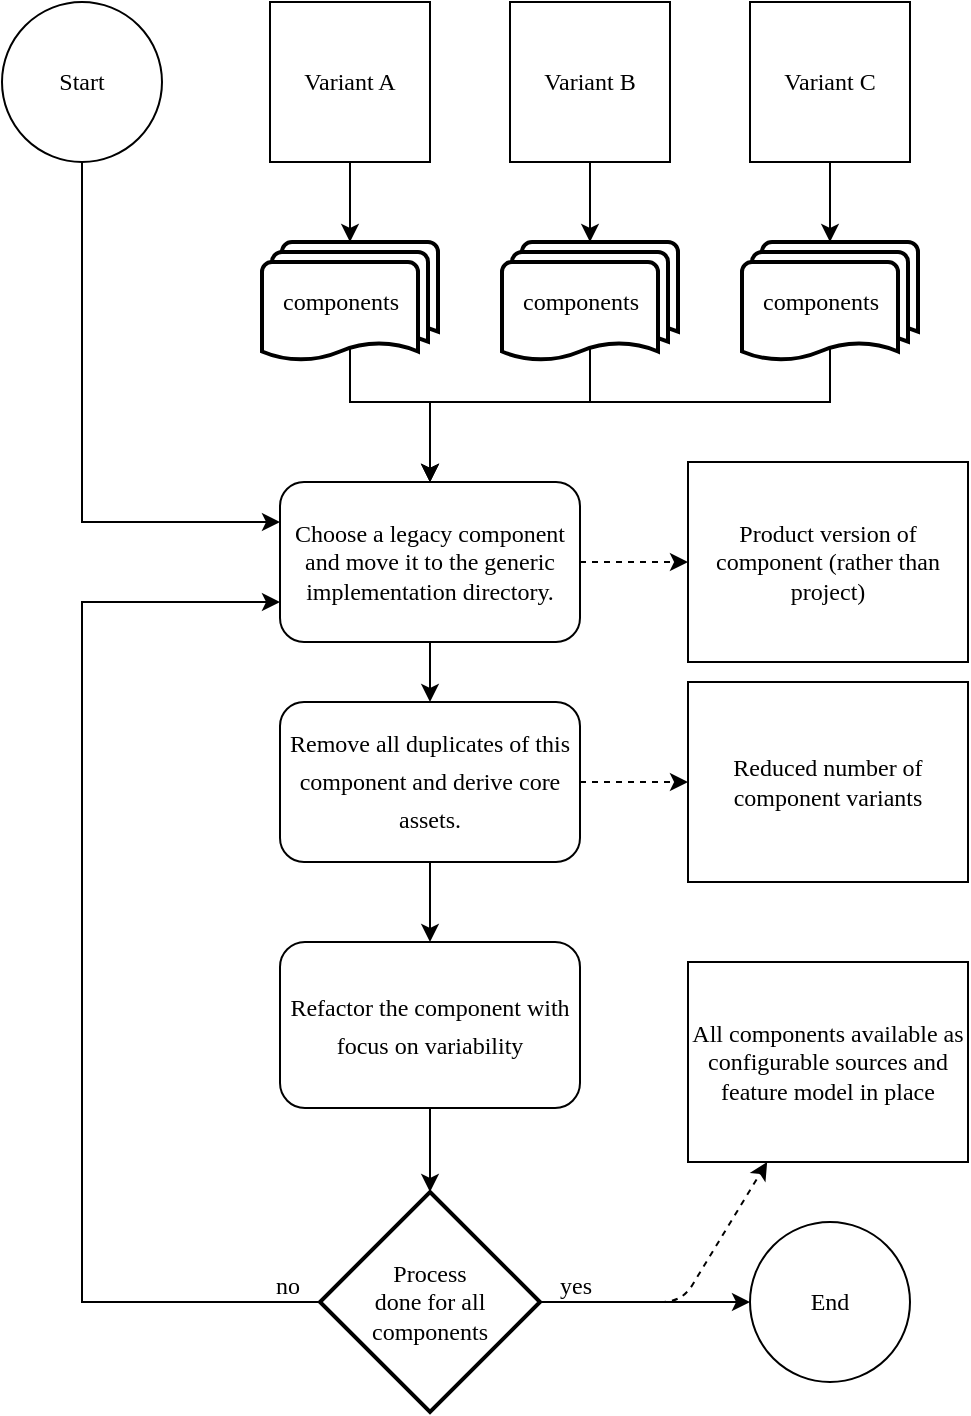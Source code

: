 <mxfile version="19.0.3" type="device"><diagram id="C5RBs43oDa-KdzZeNtuy" name="Page-1"><mxGraphModel dx="918" dy="854" grid="1" gridSize="10" guides="1" tooltips="1" connect="1" arrows="1" fold="1" page="1" pageScale="1" pageWidth="827" pageHeight="1169" math="0" shadow="0"><root><mxCell id="WIyWlLk6GJQsqaUBKTNV-0"/><mxCell id="WIyWlLk6GJQsqaUBKTNV-1" parent="WIyWlLk6GJQsqaUBKTNV-0"/><mxCell id="VoxJd4uK-XdwhxgM__9r-19" style="edgeStyle=orthogonalEdgeStyle;rounded=0;orthogonalLoop=1;jettySize=auto;html=1;exitX=0.5;exitY=1;exitDx=0;exitDy=0;entryX=0.5;entryY=0;entryDx=0;entryDy=0;entryPerimeter=0;fontFamily=Linux Libertine;" parent="WIyWlLk6GJQsqaUBKTNV-1" source="VoxJd4uK-XdwhxgM__9r-0" target="VoxJd4uK-XdwhxgM__9r-15" edge="1"><mxGeometry relative="1" as="geometry"/></mxCell><mxCell id="VoxJd4uK-XdwhxgM__9r-0" value="Variant A" style="whiteSpace=wrap;html=1;aspect=fixed;fontFamily=Linux Libertine;" parent="WIyWlLk6GJQsqaUBKTNV-1" vertex="1"><mxGeometry x="244" y="70" width="80" height="80" as="geometry"/></mxCell><mxCell id="VoxJd4uK-XdwhxgM__9r-20" style="edgeStyle=orthogonalEdgeStyle;rounded=0;orthogonalLoop=1;jettySize=auto;html=1;exitX=0.5;exitY=1;exitDx=0;exitDy=0;entryX=0.5;entryY=0;entryDx=0;entryDy=0;entryPerimeter=0;fontFamily=Linux Libertine;" parent="WIyWlLk6GJQsqaUBKTNV-1" source="VoxJd4uK-XdwhxgM__9r-1" target="VoxJd4uK-XdwhxgM__9r-17" edge="1"><mxGeometry relative="1" as="geometry"/></mxCell><mxCell id="VoxJd4uK-XdwhxgM__9r-1" value="Variant B" style="whiteSpace=wrap;html=1;aspect=fixed;fontFamily=Linux Libertine;" parent="WIyWlLk6GJQsqaUBKTNV-1" vertex="1"><mxGeometry x="364" y="70" width="80" height="80" as="geometry"/></mxCell><mxCell id="VoxJd4uK-XdwhxgM__9r-21" style="edgeStyle=orthogonalEdgeStyle;rounded=0;orthogonalLoop=1;jettySize=auto;html=1;exitX=0.5;exitY=1;exitDx=0;exitDy=0;entryX=0.5;entryY=0;entryDx=0;entryDy=0;entryPerimeter=0;fontFamily=Linux Libertine;" parent="WIyWlLk6GJQsqaUBKTNV-1" source="VoxJd4uK-XdwhxgM__9r-2" target="VoxJd4uK-XdwhxgM__9r-18" edge="1"><mxGeometry relative="1" as="geometry"/></mxCell><mxCell id="VoxJd4uK-XdwhxgM__9r-2" value="Variant C" style="whiteSpace=wrap;html=1;aspect=fixed;fontFamily=Linux Libertine;" parent="WIyWlLk6GJQsqaUBKTNV-1" vertex="1"><mxGeometry x="484" y="70" width="80" height="80" as="geometry"/></mxCell><mxCell id="VoxJd4uK-XdwhxgM__9r-63" style="edgeStyle=orthogonalEdgeStyle;rounded=0;orthogonalLoop=1;jettySize=auto;html=1;exitX=0.5;exitY=0.88;exitDx=0;exitDy=0;exitPerimeter=0;entryX=0.5;entryY=0;entryDx=0;entryDy=0;fontFamily=Linux Libertine;fontSize=12;fontColor=default;" parent="WIyWlLk6GJQsqaUBKTNV-1" source="VoxJd4uK-XdwhxgM__9r-15" target="VoxJd4uK-XdwhxgM__9r-22" edge="1"><mxGeometry relative="1" as="geometry"><Array as="points"><mxPoint x="284" y="270"/><mxPoint x="324" y="270"/></Array></mxGeometry></mxCell><mxCell id="VoxJd4uK-XdwhxgM__9r-15" value="components&amp;nbsp; &amp;nbsp;" style="strokeWidth=2;html=1;shape=mxgraph.flowchart.multi-document;whiteSpace=wrap;fontFamily=Linux Libertine;" parent="WIyWlLk6GJQsqaUBKTNV-1" vertex="1"><mxGeometry x="240" y="190" width="88" height="60" as="geometry"/></mxCell><mxCell id="VoxJd4uK-XdwhxgM__9r-64" style="edgeStyle=orthogonalEdgeStyle;rounded=0;orthogonalLoop=1;jettySize=auto;html=1;exitX=0.5;exitY=0.88;exitDx=0;exitDy=0;exitPerimeter=0;entryX=0.5;entryY=0;entryDx=0;entryDy=0;fontFamily=Linux Libertine;fontSize=12;fontColor=default;" parent="WIyWlLk6GJQsqaUBKTNV-1" source="VoxJd4uK-XdwhxgM__9r-17" target="VoxJd4uK-XdwhxgM__9r-22" edge="1"><mxGeometry relative="1" as="geometry"><Array as="points"><mxPoint x="404" y="270"/><mxPoint x="324" y="270"/></Array></mxGeometry></mxCell><mxCell id="VoxJd4uK-XdwhxgM__9r-17" value="components&amp;nbsp; &amp;nbsp;" style="strokeWidth=2;html=1;shape=mxgraph.flowchart.multi-document;whiteSpace=wrap;fontFamily=Linux Libertine;" parent="WIyWlLk6GJQsqaUBKTNV-1" vertex="1"><mxGeometry x="360" y="190" width="88" height="60" as="geometry"/></mxCell><mxCell id="VoxJd4uK-XdwhxgM__9r-62" style="edgeStyle=orthogonalEdgeStyle;rounded=0;orthogonalLoop=1;jettySize=auto;html=1;exitX=0.5;exitY=0.88;exitDx=0;exitDy=0;exitPerimeter=0;fontFamily=Linux Libertine;fontSize=12;fontColor=default;" parent="WIyWlLk6GJQsqaUBKTNV-1" source="VoxJd4uK-XdwhxgM__9r-18" target="VoxJd4uK-XdwhxgM__9r-22" edge="1"><mxGeometry relative="1" as="geometry"><Array as="points"><mxPoint x="524" y="270"/><mxPoint x="324" y="270"/></Array></mxGeometry></mxCell><mxCell id="VoxJd4uK-XdwhxgM__9r-18" value="components&amp;nbsp; &amp;nbsp;" style="strokeWidth=2;html=1;shape=mxgraph.flowchart.multi-document;whiteSpace=wrap;fontFamily=Linux Libertine;" parent="WIyWlLk6GJQsqaUBKTNV-1" vertex="1"><mxGeometry x="480" y="190" width="88" height="60" as="geometry"/></mxCell><mxCell id="VoxJd4uK-XdwhxgM__9r-86" style="edgeStyle=orthogonalEdgeStyle;rounded=0;orthogonalLoop=1;jettySize=auto;html=1;exitX=0.5;exitY=1;exitDx=0;exitDy=0;fontFamily=Linux Libertine;fontSize=12;fontColor=default;entryX=0.5;entryY=0;entryDx=0;entryDy=0;" parent="WIyWlLk6GJQsqaUBKTNV-1" source="VoxJd4uK-XdwhxgM__9r-22" target="VoxJd4uK-XdwhxgM__9r-81" edge="1"><mxGeometry relative="1" as="geometry"><mxPoint x="324" y="450" as="targetPoint"/></mxGeometry></mxCell><mxCell id="0" style="edgeStyle=none;html=1;exitX=1;exitY=0.5;exitDx=0;exitDy=0;entryX=0;entryY=0.5;entryDx=0;entryDy=0;dashed=1;strokeColor=#000000;fontFamily=Linux Libertine;" parent="WIyWlLk6GJQsqaUBKTNV-1" source="VoxJd4uK-XdwhxgM__9r-22" target="VoxJd4uK-XdwhxgM__9r-74" edge="1"><mxGeometry relative="1" as="geometry"/></mxCell><mxCell id="VoxJd4uK-XdwhxgM__9r-22" value="Choose a legacy component and move it to the generic implementation directory." style="rounded=1;whiteSpace=wrap;html=1;fontFamily=Linux Libertine;" parent="WIyWlLk6GJQsqaUBKTNV-1" vertex="1"><mxGeometry x="249" y="310" width="150" height="80" as="geometry"/></mxCell><mxCell id="VoxJd4uK-XdwhxgM__9r-32" style="edgeStyle=orthogonalEdgeStyle;rounded=0;orthogonalLoop=1;jettySize=auto;html=1;exitX=0.5;exitY=1;exitDx=0;exitDy=0;entryX=0;entryY=0.25;entryDx=0;entryDy=0;fontFamily=Linux Libertine;" parent="WIyWlLk6GJQsqaUBKTNV-1" source="VoxJd4uK-XdwhxgM__9r-28" target="VoxJd4uK-XdwhxgM__9r-22" edge="1"><mxGeometry relative="1" as="geometry"/></mxCell><mxCell id="VoxJd4uK-XdwhxgM__9r-28" value="Start" style="ellipse;whiteSpace=wrap;html=1;aspect=fixed;rounded=1;fontFamily=Linux Libertine;" parent="WIyWlLk6GJQsqaUBKTNV-1" vertex="1"><mxGeometry x="110" y="70" width="80" height="80" as="geometry"/></mxCell><mxCell id="VoxJd4uK-XdwhxgM__9r-89" style="edgeStyle=orthogonalEdgeStyle;rounded=0;orthogonalLoop=1;jettySize=auto;html=1;exitX=0.5;exitY=1;exitDx=0;exitDy=0;entryX=0.5;entryY=0;entryDx=0;entryDy=0;entryPerimeter=0;fontFamily=Linux Libertine;fontSize=12;fontColor=default;" parent="WIyWlLk6GJQsqaUBKTNV-1" source="VoxJd4uK-XdwhxgM__9r-41" target="VoxJd4uK-XdwhxgM__9r-43" edge="1"><mxGeometry relative="1" as="geometry"/></mxCell><mxCell id="VoxJd4uK-XdwhxgM__9r-41" value="&lt;div style=&quot;background-color: rgb(255, 255, 255); line-height: 19px;&quot;&gt;Refactor the component with focus on variability&lt;br&gt;&lt;/div&gt;" style="rounded=1;whiteSpace=wrap;html=1;fontSize=12;fontFamily=Linux Libertine;" parent="WIyWlLk6GJQsqaUBKTNV-1" vertex="1"><mxGeometry x="249" y="540" width="150" height="83" as="geometry"/></mxCell><mxCell id="1" style="edgeStyle=none;html=1;exitX=1;exitY=0.5;exitDx=0;exitDy=0;exitPerimeter=0;strokeColor=#000000;entryX=0;entryY=0.5;entryDx=0;entryDy=0;fontFamily=Linux Libertine;" parent="WIyWlLk6GJQsqaUBKTNV-1" source="VoxJd4uK-XdwhxgM__9r-43" target="VoxJd4uK-XdwhxgM__9r-45" edge="1"><mxGeometry relative="1" as="geometry"><mxPoint x="470" y="720" as="targetPoint"/></mxGeometry></mxCell><mxCell id="2" style="edgeStyle=none;html=1;exitX=1;exitY=0.5;exitDx=0;exitDy=0;exitPerimeter=0;dashed=1;strokeColor=#000000;fontFamily=Linux Libertine;" parent="WIyWlLk6GJQsqaUBKTNV-1" source="VoxJd4uK-XdwhxgM__9r-43" target="VoxJd4uK-XdwhxgM__9r-90" edge="1"><mxGeometry relative="1" as="geometry"><Array as="points"><mxPoint x="450" y="720"/></Array></mxGeometry></mxCell><mxCell id="VoxJd4uK-XdwhxgM__9r-43" value="Process&lt;br&gt;done for all&lt;br&gt;components" style="strokeWidth=2;html=1;shape=mxgraph.flowchart.decision;whiteSpace=wrap;rounded=1;labelBackgroundColor=none;fontFamily=Linux Libertine;fontSize=12;fontColor=default;" parent="WIyWlLk6GJQsqaUBKTNV-1" vertex="1"><mxGeometry x="269" y="665" width="110" height="110" as="geometry"/></mxCell><mxCell id="VoxJd4uK-XdwhxgM__9r-45" value="End" style="ellipse;whiteSpace=wrap;html=1;aspect=fixed;rounded=1;fontFamily=Linux Libertine;" parent="WIyWlLk6GJQsqaUBKTNV-1" vertex="1"><mxGeometry x="484" y="680" width="80" height="80" as="geometry"/></mxCell><mxCell id="VoxJd4uK-XdwhxgM__9r-53" value="" style="endArrow=classic;html=1;rounded=0;fontFamily=Linux Libertine;fontSize=12;fontColor=default;exitX=0;exitY=0.5;exitDx=0;exitDy=0;exitPerimeter=0;entryX=0;entryY=0.75;entryDx=0;entryDy=0;" parent="WIyWlLk6GJQsqaUBKTNV-1" source="VoxJd4uK-XdwhxgM__9r-43" target="VoxJd4uK-XdwhxgM__9r-22" edge="1"><mxGeometry relative="1" as="geometry"><mxPoint x="120" y="585" as="sourcePoint"/><mxPoint x="190" y="400" as="targetPoint"/><Array as="points"><mxPoint x="150" y="720"/><mxPoint x="150" y="370"/></Array></mxGeometry></mxCell><mxCell id="VoxJd4uK-XdwhxgM__9r-55" value="no" style="edgeLabel;resizable=0;html=1;align=left;verticalAlign=bottom;rounded=1;labelBackgroundColor=none;fontFamily=Linux Libertine;fontSize=12;fontColor=default;" parent="VoxJd4uK-XdwhxgM__9r-53" connectable="0" vertex="1"><mxGeometry x="-1" relative="1" as="geometry"><mxPoint x="-24" as="offset"/></mxGeometry></mxCell><mxCell id="VoxJd4uK-XdwhxgM__9r-74" value="&lt;span style=&quot;&quot;&gt;Product version of component (rather than project)&lt;/span&gt;" style="rounded=0;whiteSpace=wrap;html=1;labelBackgroundColor=none;fontFamily=Linux Libertine;fontSize=12;fontColor=default;" parent="WIyWlLk6GJQsqaUBKTNV-1" vertex="1"><mxGeometry x="453" y="300" width="140" height="100" as="geometry"/></mxCell><mxCell id="VoxJd4uK-XdwhxgM__9r-85" style="edgeStyle=orthogonalEdgeStyle;rounded=0;orthogonalLoop=1;jettySize=auto;html=1;exitX=1;exitY=0.5;exitDx=0;exitDy=0;entryX=0;entryY=0.5;entryDx=0;entryDy=0;fontFamily=Linux Libertine;fontSize=12;fontColor=default;dashed=1;strokeColor=#000000;" parent="WIyWlLk6GJQsqaUBKTNV-1" source="VoxJd4uK-XdwhxgM__9r-81" target="VoxJd4uK-XdwhxgM__9r-84" edge="1"><mxGeometry relative="1" as="geometry"/></mxCell><mxCell id="VoxJd4uK-XdwhxgM__9r-81" value="&lt;div style=&quot;background-color: rgb(255, 255, 255); line-height: 19px;&quot;&gt;Remove all duplicates of this component and derive core assets.&lt;br&gt;&lt;/div&gt;" style="rounded=1;whiteSpace=wrap;html=1;fontSize=12;fontFamily=Linux Libertine;" parent="WIyWlLk6GJQsqaUBKTNV-1" vertex="1"><mxGeometry x="249" y="420" width="150" height="80" as="geometry"/></mxCell><mxCell id="VoxJd4uK-XdwhxgM__9r-88" style="edgeStyle=orthogonalEdgeStyle;rounded=0;orthogonalLoop=1;jettySize=auto;html=1;exitX=0.5;exitY=1;exitDx=0;exitDy=0;entryX=0.5;entryY=0;entryDx=0;entryDy=0;fontFamily=Linux Libertine;fontSize=12;fontColor=default;" parent="WIyWlLk6GJQsqaUBKTNV-1" source="VoxJd4uK-XdwhxgM__9r-81" target="VoxJd4uK-XdwhxgM__9r-41" edge="1"><mxGeometry relative="1" as="geometry"/></mxCell><mxCell id="VoxJd4uK-XdwhxgM__9r-84" value="Reduced number of component variants" style="rounded=0;whiteSpace=wrap;html=1;labelBackgroundColor=none;fontFamily=Linux Libertine;fontSize=12;fontColor=default;" parent="WIyWlLk6GJQsqaUBKTNV-1" vertex="1"><mxGeometry x="453" y="410" width="140" height="100" as="geometry"/></mxCell><mxCell id="VoxJd4uK-XdwhxgM__9r-90" value="All components available as configurable sources and feature model in place" style="rounded=0;whiteSpace=wrap;html=1;labelBackgroundColor=none;fontFamily=Linux Libertine;fontSize=12;fontColor=default;" parent="WIyWlLk6GJQsqaUBKTNV-1" vertex="1"><mxGeometry x="453" y="550" width="140" height="100" as="geometry"/></mxCell><mxCell id="smCR3JEWWrbjQAXGCkeN-2" value="yes" style="edgeLabel;resizable=0;html=1;align=left;verticalAlign=bottom;rounded=1;labelBackgroundColor=none;fontFamily=Linux Libertine;fontSize=12;fontColor=default;" parent="WIyWlLk6GJQsqaUBKTNV-1" connectable="0" vertex="1"><mxGeometry x="387" y="720" as="geometry"/></mxCell></root></mxGraphModel></diagram></mxfile>